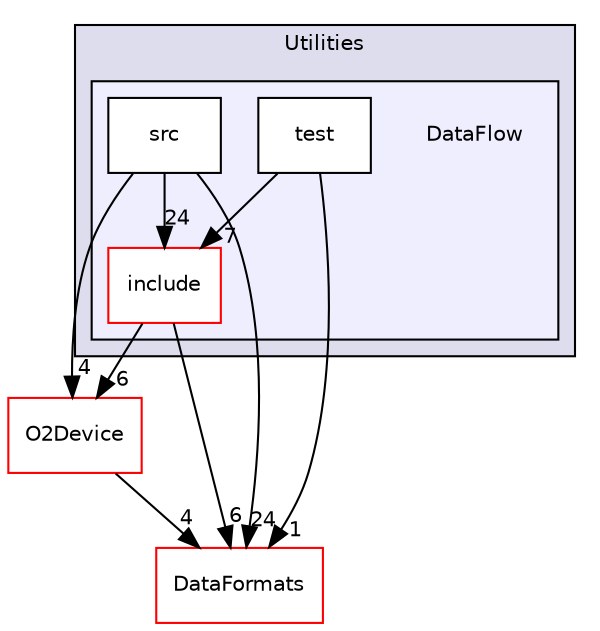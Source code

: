 digraph "/home/travis/build/AliceO2Group/AliceO2/Utilities/DataFlow" {
  bgcolor=transparent;
  compound=true
  node [ fontsize="10", fontname="Helvetica"];
  edge [ labelfontsize="10", labelfontname="Helvetica"];
  subgraph clusterdir_b05a5fa85f84bfc9013183c9d87f9a36 {
    graph [ bgcolor="#ddddee", pencolor="black", label="Utilities" fontname="Helvetica", fontsize="10", URL="dir_b05a5fa85f84bfc9013183c9d87f9a36.html"]
  subgraph clusterdir_47364d143a6f2085f762c4e9d70a45c1 {
    graph [ bgcolor="#eeeeff", pencolor="black", label="" URL="dir_47364d143a6f2085f762c4e9d70a45c1.html"];
    dir_47364d143a6f2085f762c4e9d70a45c1 [shape=plaintext label="DataFlow"];
    dir_104c97f92a33e380b6a2d699e26fec12 [shape=box label="include" color="red" fillcolor="white" style="filled" URL="dir_104c97f92a33e380b6a2d699e26fec12.html"];
    dir_61dd9bab78f04367c9fcaf9d1a0ef4be [shape=box label="src" color="black" fillcolor="white" style="filled" URL="dir_61dd9bab78f04367c9fcaf9d1a0ef4be.html"];
    dir_f28fe38fbb549ca17fec0e6f5052bdf4 [shape=box label="test" color="black" fillcolor="white" style="filled" URL="dir_f28fe38fbb549ca17fec0e6f5052bdf4.html"];
  }
  }
  dir_f35ccb320b67f1c85d228c773db13bda [shape=box label="O2Device" color="red" URL="dir_f35ccb320b67f1c85d228c773db13bda.html"];
  dir_2171f7ec022c5423887b07c69b2f5b48 [shape=box label="DataFormats" color="red" URL="dir_2171f7ec022c5423887b07c69b2f5b48.html"];
  dir_104c97f92a33e380b6a2d699e26fec12->dir_f35ccb320b67f1c85d228c773db13bda [headlabel="6", labeldistance=1.5 headhref="dir_000725_000734.html"];
  dir_104c97f92a33e380b6a2d699e26fec12->dir_2171f7ec022c5423887b07c69b2f5b48 [headlabel="6", labeldistance=1.5 headhref="dir_000725_000076.html"];
  dir_f28fe38fbb549ca17fec0e6f5052bdf4->dir_104c97f92a33e380b6a2d699e26fec12 [headlabel="7", labeldistance=1.5 headhref="dir_000727_000725.html"];
  dir_f28fe38fbb549ca17fec0e6f5052bdf4->dir_2171f7ec022c5423887b07c69b2f5b48 [headlabel="1", labeldistance=1.5 headhref="dir_000727_000076.html"];
  dir_f35ccb320b67f1c85d228c773db13bda->dir_2171f7ec022c5423887b07c69b2f5b48 [headlabel="4", labeldistance=1.5 headhref="dir_000734_000076.html"];
  dir_61dd9bab78f04367c9fcaf9d1a0ef4be->dir_104c97f92a33e380b6a2d699e26fec12 [headlabel="24", labeldistance=1.5 headhref="dir_000649_000725.html"];
  dir_61dd9bab78f04367c9fcaf9d1a0ef4be->dir_f35ccb320b67f1c85d228c773db13bda [headlabel="4", labeldistance=1.5 headhref="dir_000649_000734.html"];
  dir_61dd9bab78f04367c9fcaf9d1a0ef4be->dir_2171f7ec022c5423887b07c69b2f5b48 [headlabel="24", labeldistance=1.5 headhref="dir_000649_000076.html"];
}

